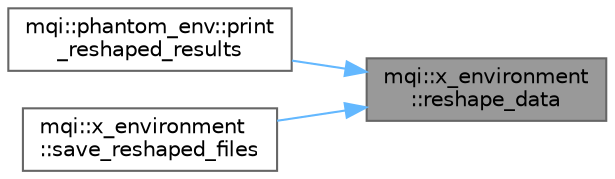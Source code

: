 digraph "mqi::x_environment::reshape_data"
{
 // LATEX_PDF_SIZE
  bgcolor="transparent";
  edge [fontname=Helvetica,fontsize=10,labelfontname=Helvetica,labelfontsize=10];
  node [fontname=Helvetica,fontsize=10,shape=box,height=0.2,width=0.4];
  rankdir="RL";
  Node1 [id="Node000001",label="mqi::x_environment\l::reshape_data",height=0.2,width=0.4,color="gray40", fillcolor="grey60", style="filled", fontcolor="black",tooltip="write output"];
  Node1 -> Node2 [id="edge1_Node000001_Node000002",dir="back",color="steelblue1",style="solid",tooltip=" "];
  Node2 [id="Node000002",label="mqi::phantom_env::print\l_reshaped_results",height=0.2,width=0.4,color="grey40", fillcolor="white", style="filled",URL="$classmqi_1_1phantom__env.html#a61fb50f89821962d815cf26291315b10",tooltip="Reshapes and prints the simulation results."];
  Node1 -> Node3 [id="edge2_Node000001_Node000003",dir="back",color="steelblue1",style="solid",tooltip=" "];
  Node3 [id="Node000003",label="mqi::x_environment\l::save_reshaped_files",height=0.2,width=0.4,color="grey40", fillcolor="white", style="filled",URL="$classmqi_1_1x__environment.html#a05e3d4e8ead646776d15b9f1bc5d966b",tooltip="Saves the reshaped simulation results to files."];
}
